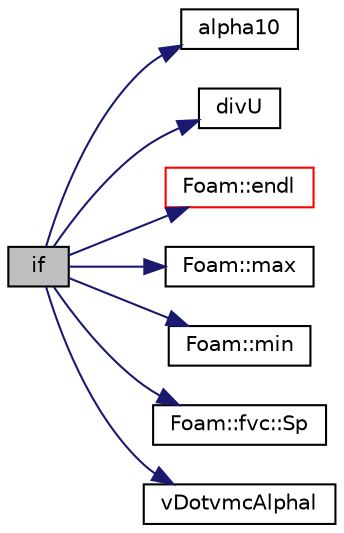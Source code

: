 digraph "if"
{
  bgcolor="transparent";
  edge [fontname="Helvetica",fontsize="10",labelfontname="Helvetica",labelfontsize="10"];
  node [fontname="Helvetica",fontsize="10",shape=record];
  rankdir="LR";
  Node1 [label="if",height=0.2,width=0.4,color="black", fillcolor="grey75", style="filled", fontcolor="black"];
  Node1 -> Node2 [color="midnightblue",fontsize="10",style="solid",fontname="Helvetica"];
  Node2 [label="alpha10",height=0.2,width=0.4,color="black",URL="$a03299.html#a195574438f641933c57ed2c3932c0092"];
  Node1 -> Node3 [color="midnightblue",fontsize="10",style="solid",fontname="Helvetica"];
  Node3 [label="divU",height=0.2,width=0.4,color="black",URL="$a03280.html#a09bc63f3dad0c233d722b7374810ad3d"];
  Node1 -> Node4 [color="midnightblue",fontsize="10",style="solid",fontname="Helvetica"];
  Node4 [label="Foam::endl",height=0.2,width=0.4,color="red",URL="$a10758.html#a2db8fe02a0d3909e9351bb4275b23ce4",tooltip="Add newline and flush stream. "];
  Node1 -> Node5 [color="midnightblue",fontsize="10",style="solid",fontname="Helvetica"];
  Node5 [label="Foam::max",height=0.2,width=0.4,color="black",URL="$a10758.html#ac993e906cf2774ae77e666bc24e81733"];
  Node1 -> Node6 [color="midnightblue",fontsize="10",style="solid",fontname="Helvetica"];
  Node6 [label="Foam::min",height=0.2,width=0.4,color="black",URL="$a10758.html#a253e112ad2d56d96230ff39ea7f442dc"];
  Node1 -> Node7 [color="midnightblue",fontsize="10",style="solid",fontname="Helvetica"];
  Node7 [label="Foam::fvc::Sp",height=0.2,width=0.4,color="black",URL="$a10792.html#acb372005d973de14c63c97ba57a82d99"];
  Node1 -> Node8 [color="midnightblue",fontsize="10",style="solid",fontname="Helvetica"];
  Node8 [label="vDotvmcAlphal",height=0.2,width=0.4,color="black",URL="$a03299.html#a7551317dd877a55603e739dc643c581c"];
}
